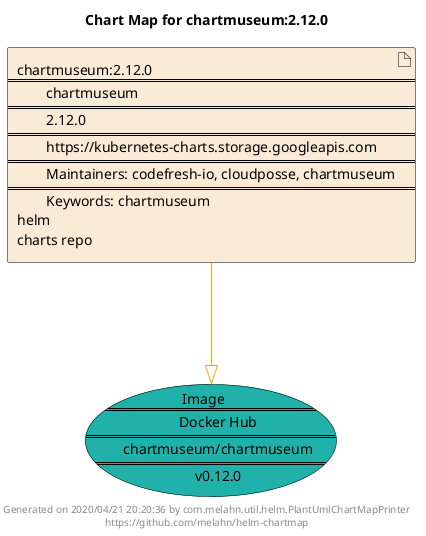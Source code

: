 @startuml
skinparam linetype ortho
skinparam backgroundColor white
skinparam usecaseBorderColor black
skinparam usecaseArrowColor LightSlateGray
skinparam artifactBorderColor black
skinparam artifactArrowColor LightSlateGray

title Chart Map for chartmuseum:2.12.0

'There is one referenced Helm Chart
artifact "chartmuseum:2.12.0\n====\n\tchartmuseum\n====\n\t2.12.0\n====\n\thttps://kubernetes-charts.storage.googleapis.com\n====\n\tMaintainers: codefresh-io, cloudposse, chartmuseum\n====\n\tKeywords: chartmuseum\nhelm\ncharts repo" as chartmuseum_2_12_0 #AntiqueWhite

'There is one referenced Docker Image
usecase "Image\n====\n\tDocker Hub\n====\n\tchartmuseum/chartmuseum\n====\n\tv0.12.0" as chartmuseum_chartmuseum_v0_12_0 #LightSeaGreen

'Chart Dependencies
chartmuseum_2_12_0--[#orange]-|>chartmuseum_chartmuseum_v0_12_0

center footer Generated on 2020/04/21 20:20:36 by com.melahn.util.helm.PlantUmlChartMapPrinter\nhttps://github.com/melahn/helm-chartmap
@enduml
